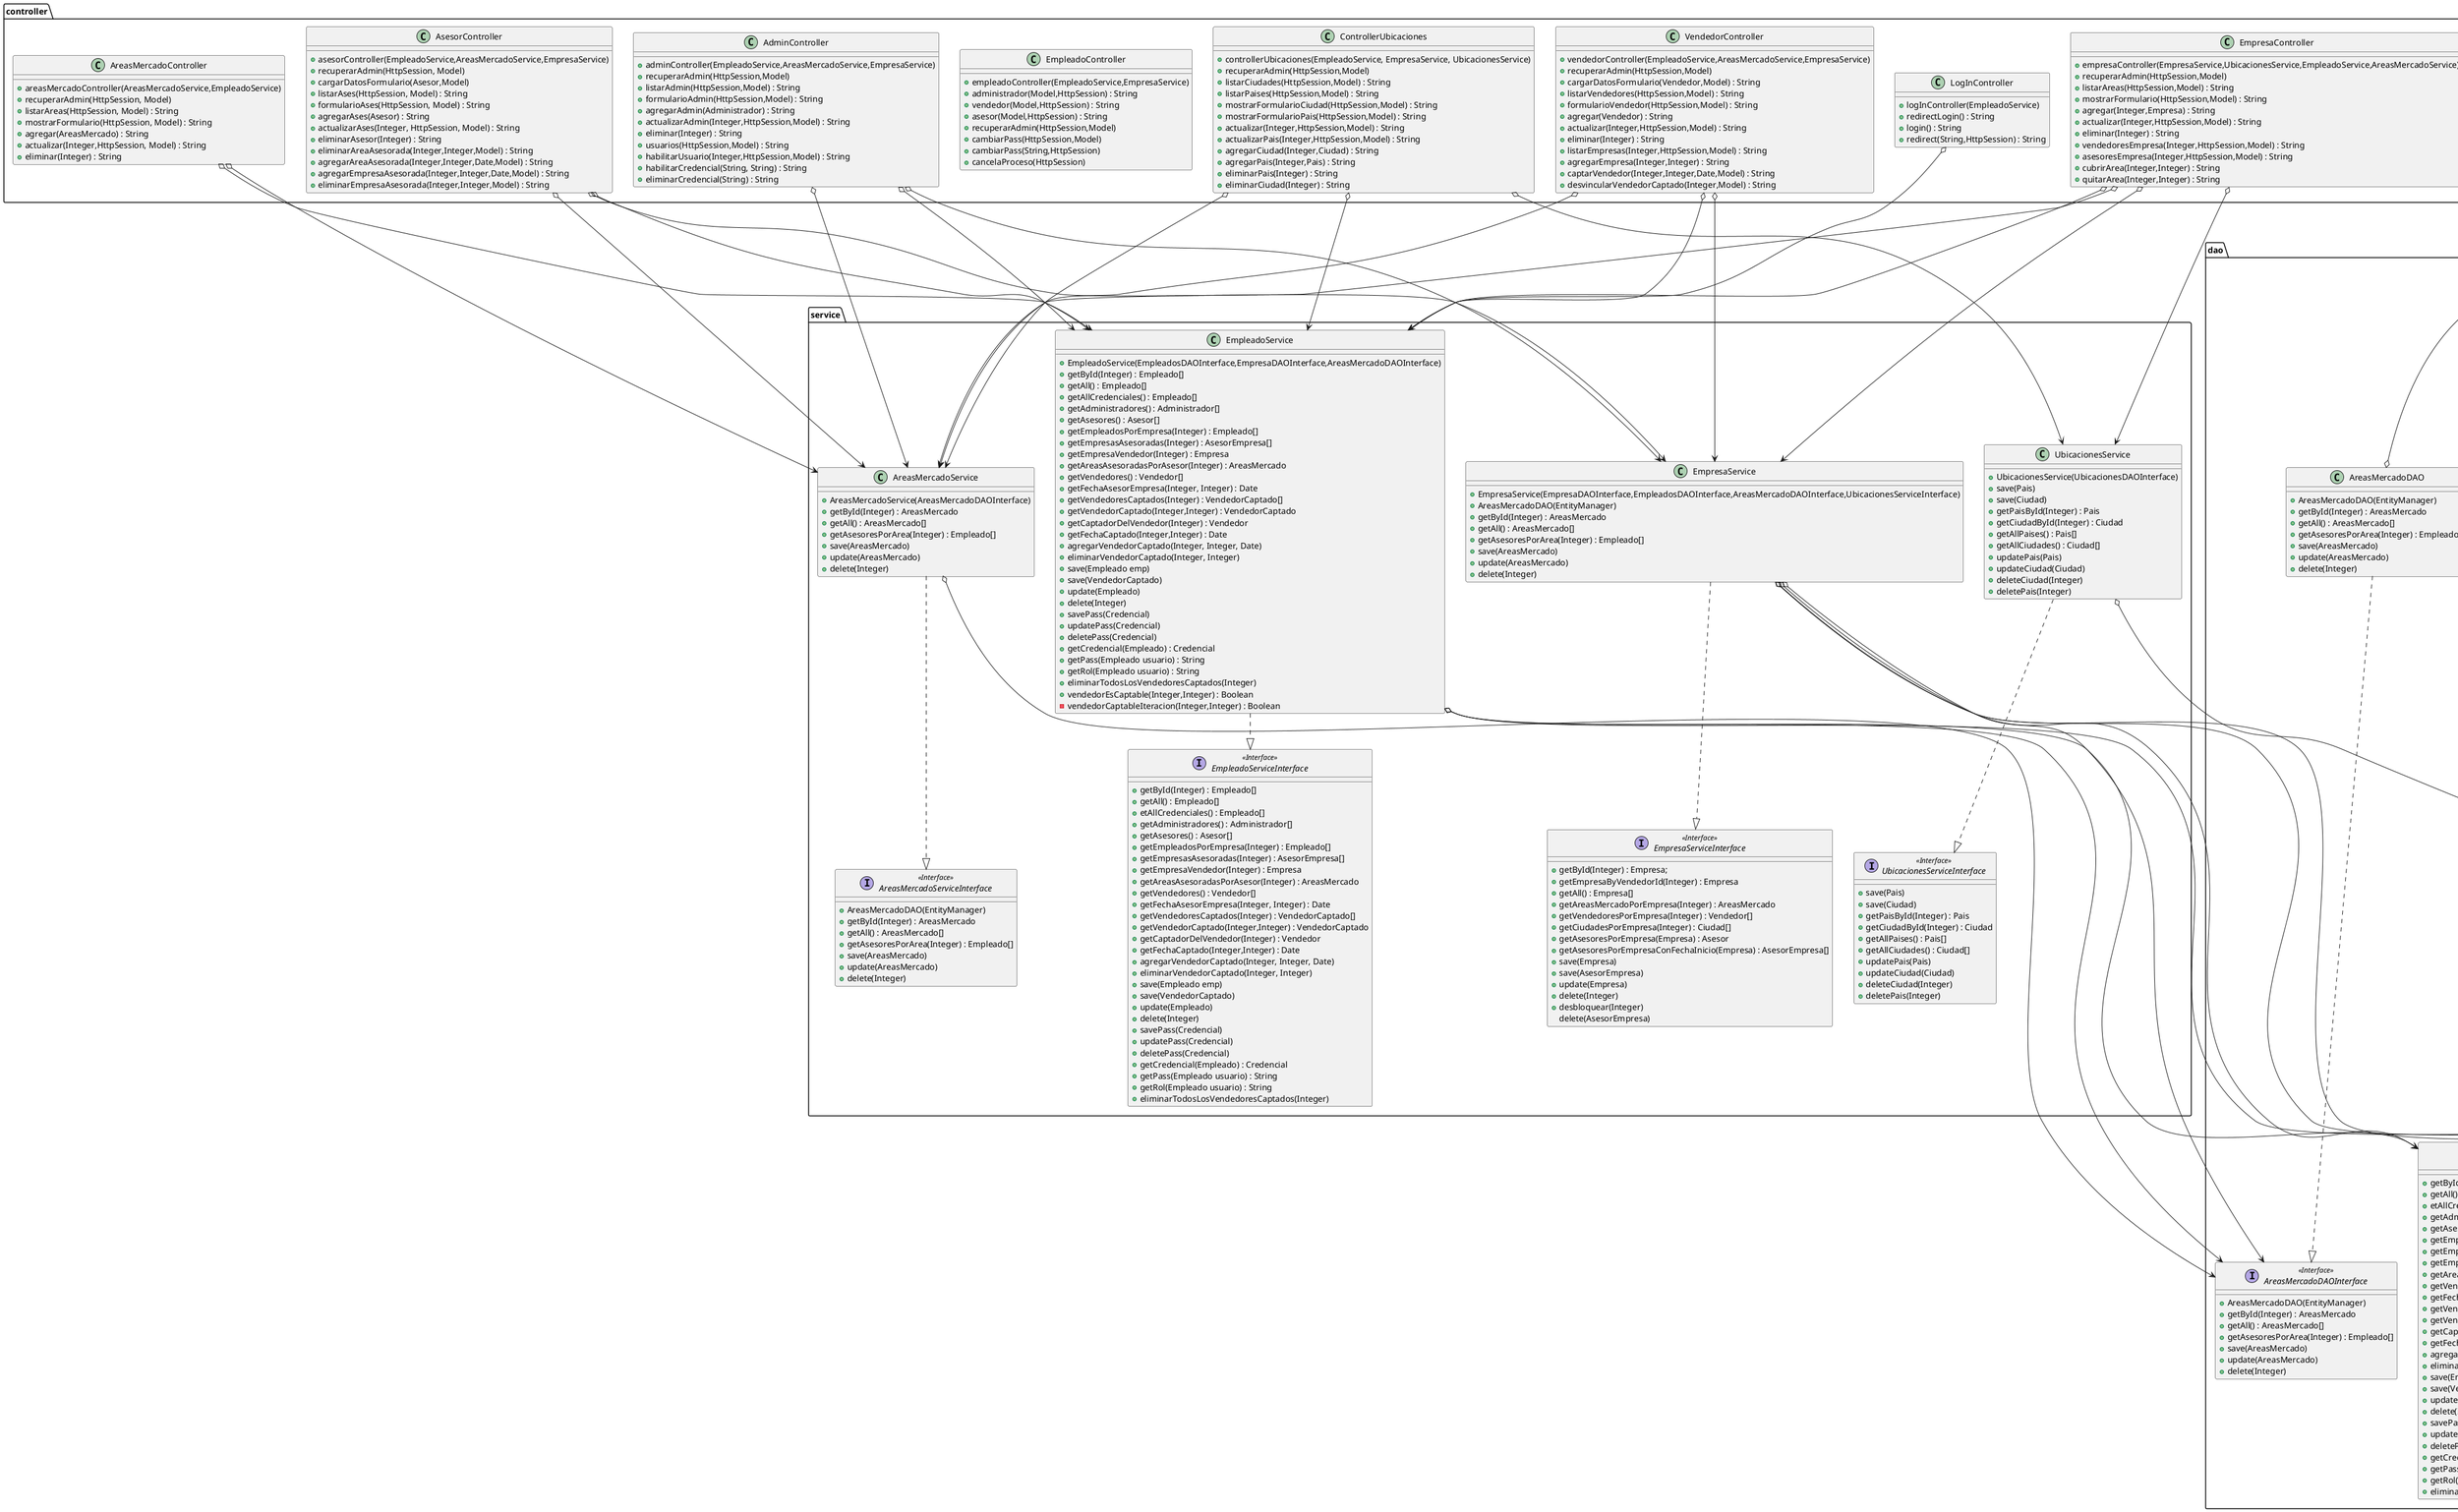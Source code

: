 @startuml
'https://plantuml.com/class-diagram

package controller{

    class AdminController{
        +adminController(EmpleadoService,AreasMercadoService,EmpresaService)
        +recuperarAdmin(HttpSession,Model)
        +listarAdmin(HttpSession,Model) : String
        +formularioAdmin(HttpSession,Model) : String
        +agregarAdmin(Administrador) : String
        +actualizarAdmin(Integer,HttpSession,Model) : String
        +eliminar(Integer) : String
        +usuarios(HttpSession,Model) : String
        +habilitarUsuario(Integer,HttpSession,Model) : String
        +habilitarCredencial(String, String) : String
        +eliminarCredencial(String) : String
    }

    class AreasMercadoController{
        +areasMercadoController(AreasMercadoService,EmpleadoService)
        +recuperarAdmin(HttpSession, Model)
        +listarAreas(HttpSession, Model) : String
        +mostrarFormulario(HttpSession, Model) : String
        +agregar(AreasMercado) : String
        +actualizar(Integer,HttpSession, Model) : String
        +eliminar(Integer) : String
    }

    class AsesorController{
        +asesorController(EmpleadoService,AreasMercadoService,EmpresaService)
        +recuperarAdmin(HttpSession, Model)
        +cargarDatosFormulario(Asesor,Model)
        +listarAses(HttpSession, Model) : String
        +formularioAses(HttpSession, Model) : String
        +agregarAses(Asesor) : String
        +actualizarAses(Integer, HttpSession, Model) : String
        +eliminarAsesor(Integer) : String
        +eliminarAreaAsesorada(Integer,Integer,Model) : String
        +agregarAreaAsesorada(Integer,Integer,Date,Model) : String
        +agregarEmpresaAsesorada(Integer,Integer,Date,Model) : String
        +eliminarEmpresaAsesorada(Integer,Integer,Model) : String
    }

    class ControllerUbicaciones {
        +controllerUbicaciones(EmpleadoService, EmpresaService, UbicacionesService)
        +recuperarAdmin(HttpSession,Model)
        +listarCiudades(HttpSession,Model) : String
        +listarPaises(HttpSession,Model) : String
        +mostrarFormularioCiudad(HttpSession,Model) : String
        +mostrarFormularioPais(HttpSession,Model) : String
        +actualizar(Integer,HttpSession,Model) : String
        +actualizarPais(Integer,HttpSession,Model) : String
        +agregarCiudad(Integer,Ciudad) : String
        +agregarPais(Integer,Pais) : String
        +eliminarPais(Integer) : String
        +eliminarCiudad(Integer) : String

    }

    class EmpleadoController {
        +empleadoController(EmpleadoService,EmpresaService)
        +administrador(Model,HttpSession) : String
        +vendedor(Model,HttpSession) : String
        +asesor(Model,HttpSession) : String
        +recuperarAdmin(HttpSession,Model)
        +cambiarPass(HttpSession,Model)
        +cambiarPass(String,HttpSession)
        +cancelaProceso(HttpSession)
    }

    class EmpresaController {
        +empresaController(EmpresaService,UbicacionesService,EmpleadoService,AreasMercadoService)
        +recuperarAdmin(HttpSession,Model)
        +listarAreas(HttpSession,Model) : String
        +mostrarFormulario(HttpSession,Model) : String
        +agregar(Integer,Empresa) : String
        +actualizar(Integer,HttpSession,Model) : String
        +eliminar(Integer) : String
        +vendedoresEmpresa(Integer,HttpSession,Model) : String
        +asesoresEmpresa(Integer,HttpSession,Model) : String
        +cubrirArea(Integer,Integer) : String
        +quitarArea(Integer,Integer) : String
    }

    class LogInController {
        +logInController(EmpleadoService)
        +redirectLogin() : String
        +login() : String
        +redirect(String,HttpSession) : String
    }

    class VendedorController {
        +vendedorController(EmpleadoService,AreasMercadoService,EmpresaService)
        +recuperarAdmin(HttpSession,Model)
        +cargarDatosFormulario(Vendedor,Model) : String
        +listarVendedores(HttpSession,Model) : String
        +formularioVendedor(HttpSession,Model) : String
        +agregar(Vendedor) : String
        +actualizar(Integer,HttpSession,Model) : String
        +eliminar(Integer) : String
        +listarEmpresas(Integer,HttpSession,Model) : String
        +agregarEmpresa(Integer,Integer) : String
        +captarVendedor(Integer,Integer,Date,Model) : String
        +desvincularVendedorCaptado(Integer,Model) : String
    }
}

package service {

    class AreasMercadoService{
        +AreasMercadoService(AreasMercadoDAOInterface)
        +getById(Integer) : AreasMercado
        +getAll() : AreasMercado[]
        +getAsesoresPorArea(Integer) : Empleado[]
        +save(AreasMercado)
        +update(AreasMercado)
        +delete(Integer)
    }

    class EmpleadoService{
        +EmpleadoService(EmpleadosDAOInterface,EmpresaDAOInterface,AreasMercadoDAOInterface)
        +getById(Integer) : Empleado[]
        +getAll() : Empleado[]
        +getAllCredenciales() : Empleado[]
        +getAdministradores() : Administrador[]
        +getAsesores() : Asesor[]
        +getEmpleadosPorEmpresa(Integer) : Empleado[]
        +getEmpresasAsesoradas(Integer) : AsesorEmpresa[]
        +getEmpresaVendedor(Integer) : Empresa
        +getAreasAsesoradasPorAsesor(Integer) : AreasMercado
        +getVendedores() : Vendedor[]
        +getFechaAsesorEmpresa(Integer, Integer) : Date
        +getVendedoresCaptados(Integer) : VendedorCaptado[]
        +getVendedorCaptado(Integer,Integer) : VendedorCaptado
        +getCaptadorDelVendedor(Integer) : Vendedor
        +getFechaCaptado(Integer,Integer) : Date
        +agregarVendedorCaptado(Integer, Integer, Date)
        +eliminarVendedorCaptado(Integer, Integer)
        +save(Empleado emp)
        +save(VendedorCaptado)
        +update(Empleado)
        +delete(Integer)
        +savePass(Credencial)
        +updatePass(Credencial)
        +deletePass(Credencial)
        +getCredencial(Empleado) : Credencial
        +getPass(Empleado usuario) : String
        +getRol(Empleado usuario) : String
        +eliminarTodosLosVendedoresCaptados(Integer)
        +vendedorEsCaptable(Integer,Integer) : Boolean
        -vendedorCaptableIteracion(Integer,Integer) : Boolean
    }

    class EmpresaService{
        +EmpresaService(EmpresaDAOInterface,EmpleadosDAOInterface,AreasMercadoDAOInterface,UbicacionesServiceInterface)
        +AreasMercadoDAO(EntityManager)
        +getById(Integer) : AreasMercado
        +getAll() : AreasMercado[]
        +getAsesoresPorArea(Integer) : Empleado[]
        +save(AreasMercado)
        +update(AreasMercado)
        +delete(Integer)
    }

    class UbicacionesService {
        +UbicacionesService(UbicacionesDAOInterface)
        +save(Pais)
        +save(Ciudad)
        +getPaisById(Integer) : Pais
        +getCiudadById(Integer) : Ciudad
        +getAllPaises() : Pais[]
        +getAllCiudades() : Ciudad[]
        +updatePais(Pais)
        +updateCiudad(Ciudad)
        +deleteCiudad(Integer)
        +deletePais(Integer)
    }

    interface UbicacionesServiceInterface <<Interface>> {
        +save(Pais)
        +save(Ciudad)
        +getPaisById(Integer) : Pais
        +getCiudadById(Integer) : Ciudad
        +getAllPaises() : Pais[]
        +getAllCiudades() : Ciudad[]
        +updatePais(Pais)
        +updateCiudad(Ciudad)
        +deleteCiudad(Integer)
        +deletePais(Integer)
    }

    interface EmpresaServiceInterface <<Interface>> {
        +getById(Integer) : Empresa;
        +getEmpresaByVendedorId(Integer) : Empresa
        +getAll() : Empresa[]
        +getAreasMercadoPorEmpresa(Integer) : AreasMercado
        +getVendedoresPorEmpresa(Integer) : Vendedor[]
        +getCiudadesPorEmpresa(Integer) : Ciudad[]
        +getAsesoresPorEmpresa(Empresa) : Asesor
        +getAsesoresPorEmpresaConFechaInicio(Empresa) : AsesorEmpresa[]
        +save(Empresa)
        +save(AsesorEmpresa)
        +update(Empresa)
        +delete(Integer)
        +desbloquear(Integer)
        delete(AsesorEmpresa)
    }

    interface AreasMercadoServiceInterface <<Interface>> {
        +AreasMercadoDAO(EntityManager)
        +getById(Integer) : AreasMercado
        +getAll() : AreasMercado[]
        +getAsesoresPorArea(Integer) : Empleado[]
        +save(AreasMercado)
        +update(AreasMercado)
        +delete(Integer)
    }

    interface EmpleadoServiceInterface <<Interface>> {
        +getById(Integer) : Empleado[]
        +getAll() : Empleado[]
        +etAllCredenciales() : Empleado[]
        +getAdministradores() : Administrador[]
        +getAsesores() : Asesor[]
        +getEmpleadosPorEmpresa(Integer) : Empleado[]
        +getEmpresasAsesoradas(Integer) : AsesorEmpresa[]
        +getEmpresaVendedor(Integer) : Empresa
        +getAreasAsesoradasPorAsesor(Integer) : AreasMercado
        +getVendedores() : Vendedor[]
        +getFechaAsesorEmpresa(Integer, Integer) : Date
        +getVendedoresCaptados(Integer) : VendedorCaptado[]
        +getVendedorCaptado(Integer,Integer) : VendedorCaptado
        +getCaptadorDelVendedor(Integer) : Vendedor
        +getFechaCaptado(Integer,Integer) : Date
        +agregarVendedorCaptado(Integer, Integer, Date)
        +eliminarVendedorCaptado(Integer, Integer)
        +save(Empleado emp)
        +save(VendedorCaptado)
        +update(Empleado)
        +delete(Integer)
        +savePass(Credencial)
        +updatePass(Credencial)
        +deletePass(Credencial)
        +getCredencial(Empleado) : Credencial
        +getPass(Empleado usuario) : String
        +getRol(Empleado usuario) : String
        +eliminarTodosLosVendedoresCaptados(Integer)
    }

}

package dao {

    class AreasMercadoDAO{
        +AreasMercadoDAO(EntityManager)
        +getById(Integer) : AreasMercado
        +getAll() : AreasMercado[]
        +getAsesoresPorArea(Integer) : Empleado[]
        +save(AreasMercado)
        +update(AreasMercado)
        +delete(Integer)
    }

    class EmpleadosDAO{
        +EmpleadosDAO(EntityManager)
        +getById(Integer) : Empleado[]
        +getAll() : Empleado[]
        +getAllCredenciales() : Empleado[]
        +getAdministradores() : Administrador[]
        +getAsesores() : Asesor[]
        +getEmpleadosPorEmpresa(Integer) : Empleado[]
        +getEmpresasAsesoradas(Integer) : AsesorEmpresa[]
        +getEmpresaVendedor(Integer) : Empresa
        +getAreasAsesoradasPorAsesor(Integer) : AreasMercado
        +getVendedores() : Vendedor[]
        +getFechaAsesorEmpresa(Integer, Integer) : Date
        +getVendedoresCaptados(Integer) : VendedorCaptado[]
        +getVendedorCaptado(Integer,Integer) : VendedorCaptado
        +getCaptadorDelVendedor(Integer) : Vendedor
        +getFechaCaptado(Integer,Integer) : Date
        +agregarVendedorCaptado(Integer, Integer, Date)
        +eliminarVendedorCaptado(Integer, Integer)
        +save(Empleado emp)
        +save(VendedorCaptado)
        +update(Empleado)
        +delete(Integer)
        +savePass(Credencial)
        +updatePass(Credencial)
        +deletePass(Credencial)
        +getCredencial(Empleado) : Credencial
        +getPass(Empleado usuario) : String
        +getRol(Empleado usuario) : String
        +eliminarTodosLosVendedoresCaptados(Integer)
    }

    class EmpresaDAO{
        +EmpresaDAO(EntityManager)
        +AreasMercadoDAO(EntityManager)
        +getById(Integer) : AreasMercado
        +getAll() : AreasMercado[]
        +getAsesoresPorArea(Integer) : Empleado[]
        +save(AreasMercado)
        +update(AreasMercado)
        +delete(Integer)
    }

    class UbicacionesDAO {
        +UbicacionesDAO(EntityManager)
        +save(Pais)
        +save(Ciudad)
        +getPaisById(Integer) : Pais
        +getCiudadById(Integer) : Ciudad
        +getAllPaises() : Pais[]
        +getAllCiudades() : Ciudad[]
        +updatePais(Pais)
        +updateCiudad(Ciudad)
        +deleteCiudad(Integer)
        +deletePais(Integer)
    }

    interface UbicacionesDAOInterface <<Interface>> {
        +save(Pais)
        +save(Ciudad)
        +getPaisById(Integer) : Pais
        +getCiudadById(Integer) : Ciudad
        +getAllPaises() : Pais[]
        +getAllCiudades() : Ciudad[]
        +updatePais(Pais)
        +updateCiudad(Ciudad)
        +deleteCiudad(Integer)
        +deletePais(Integer)
    }

    interface EmpresaDAOInterface <<Interface>> {
        +getById(Integer) : Empresa;
        +getEmpresaByVendedorId(Integer) : Empresa
        +getAll() : Empresa[]
        +getAreasMercadoPorEmpresa(Integer) : AreasMercado
        +getVendedoresPorEmpresa(Integer) : Vendedor[]
        +getCiudadesPorEmpresa(Integer) : Ciudad[]
        +getAsesoresPorEmpresa(Empresa) : Asesor
        +getAsesoresPorEmpresaConFechaInicio(Empresa) : AsesorEmpresa[]
        +save(Empresa)
        +save(AsesorEmpresa)
        +update(Empresa)
        +delete(Integer)
        +desbloquear(Integer)
        delete(AsesorEmpresa)
    }

    interface AreasMercadoDAOInterface <<Interface>> {
        +AreasMercadoDAO(EntityManager)
        +getById(Integer) : AreasMercado
        +getAll() : AreasMercado[]
        +getAsesoresPorArea(Integer) : Empleado[]
        +save(AreasMercado)
        +update(AreasMercado)
        +delete(Integer)
    }

    interface EmpleadosDAOInterface <<Interface>> {
        +getById(Integer) : Empleado[]
        +getAll() : Empleado[]
        +etAllCredenciales() : Empleado[]
        +getAdministradores() : Administrador[]
        +getAsesores() : Asesor[]
        +getEmpleadosPorEmpresa(Integer) : Empleado[]
        +getEmpresasAsesoradas(Integer) : AsesorEmpresa[]
        +getEmpresaVendedor(Integer) : Empresa
        +getAreasAsesoradasPorAsesor(Integer) : AreasMercado
        +getVendedores() : Vendedor[]
        +getFechaAsesorEmpresa(Integer, Integer) : Date
        +getVendedoresCaptados(Integer) : VendedorCaptado[]
        +getVendedorCaptado(Integer,Integer) : VendedorCaptado
        +getCaptadorDelVendedor(Integer) : Vendedor
        +getFechaCaptado(Integer,Integer) : Date
        +agregarVendedorCaptado(Integer, Integer, Date)
        +eliminarVendedorCaptado(Integer, Integer)
        +save(Empleado emp)
        +save(VendedorCaptado)
        +update(Empleado)
        +delete(Integer)
        +savePass(Credencial)
        +updatePass(Credencial)
        +deletePass(Credencial)
        +getCredencial(Empleado) : Credencial
        +getPass(Empleado usuario) : String
        +getRol(Empleado usuario) : String
        +eliminarTodosLosVendedoresCaptados(Integer)
    }

    interface EntityManager
}

EntityManager <--o AreasMercadoDAO
EntityManager <--o EmpleadosDAO
EntityManager <--o EmpresaDAO
EntityManager <--o UbicacionesDAO

AreasMercadoDAO ...|> AreasMercadoDAOInterface
EmpleadosDAO ...|> EmpleadosDAOInterface
EmpresaDAO ...|> EmpresaDAOInterface
UbicacionesDAO ...|> UbicacionesDAOInterface

AreasMercadoService ..|> AreasMercadoServiceInterface
EmpleadoService ..|> EmpleadoServiceInterface
EmpresaService ..|> EmpresaServiceInterface
UbicacionesService ..|> UbicacionesServiceInterface

AreasMercadoService o---> AreasMercadoDAOInterface

EmpleadoService o----> EmpleadosDAOInterface
EmpleadoService o----> EmpresaDAOInterface
EmpleadoService o----> AreasMercadoDAOInterface

EmpresaDAOInterface <----o EmpresaService
EmpleadosDAOInterface <----o EmpresaService
AreasMercadoDAOInterface <----o EmpresaService
UbicacionesDAOInterface <----o EmpresaService

UbicacionesService o----> UbicacionesDAOInterface

AdminController o----> EmpleadoService
AdminController o----> AreasMercadoService
AdminController o----> EmpresaService

AreasMercadoController o----> AreasMercadoService
AreasMercadoController o----> EmpleadoService

AsesorController o----> EmpleadoService
AsesorController o----> AreasMercadoService
AsesorController o----> EmpresaService

ControllerUbicaciones o----> EmpleadoService
ControllerUbicaciones o----> UbicacionesService
ControllerUbicaciones o----> AreasMercadoService

EmpresaController o----> EmpresaService
EmpresaController o----> UbicacionesService
EmpresaController o----> EmpleadoService
EmpresaController o----> AreasMercadoService

LogInController o----> EmpleadoService

VendedorController o----> EmpleadoService
VendedorController o----> AreasMercadoService
VendedorController o----> EmpresaService



@enduml